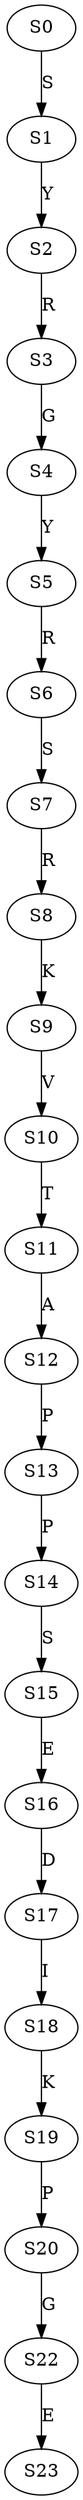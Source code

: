 strict digraph  {
	S0 -> S1 [ label = S ];
	S1 -> S2 [ label = Y ];
	S2 -> S3 [ label = R ];
	S3 -> S4 [ label = G ];
	S4 -> S5 [ label = Y ];
	S5 -> S6 [ label = R ];
	S6 -> S7 [ label = S ];
	S7 -> S8 [ label = R ];
	S8 -> S9 [ label = K ];
	S9 -> S10 [ label = V ];
	S10 -> S11 [ label = T ];
	S11 -> S12 [ label = A ];
	S12 -> S13 [ label = P ];
	S13 -> S14 [ label = P ];
	S14 -> S15 [ label = S ];
	S15 -> S16 [ label = E ];
	S16 -> S17 [ label = D ];
	S17 -> S18 [ label = I ];
	S18 -> S19 [ label = K ];
	S19 -> S20 [ label = P ];
	S20 -> S22 [ label = G ];
	S22 -> S23 [ label = E ];
}
